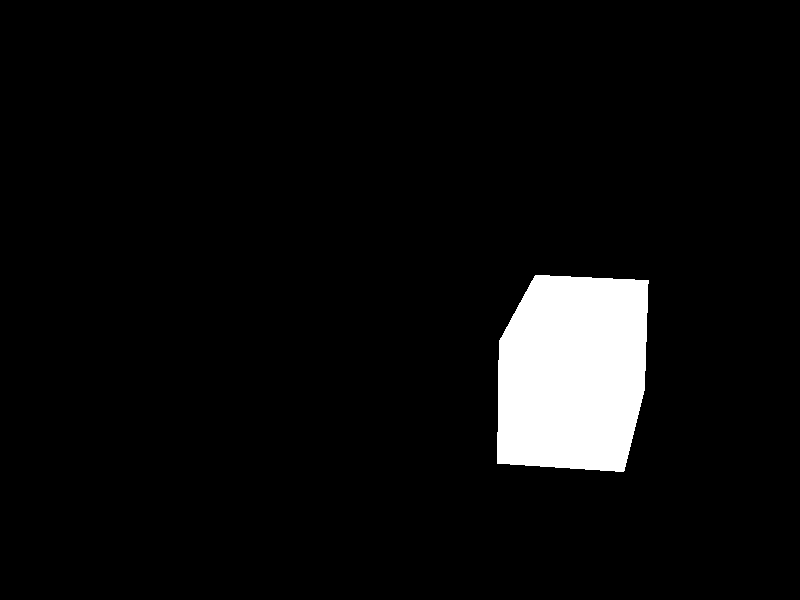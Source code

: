 // This work is licensed under the Creative Commons Attribution 3.0 Unported License.
// To view a copy of this license, visit http://creativecommons.org/licenses/by/3.0/
// or send a letter to Creative Commons, 444 Castro Street, Suite 900, Mountain View,
// California, 94041, USA.

// Persistence of Vision Raytracer Scene Description File
// File: trace2.pov
// Last updated: 8/25/01
// Author: Chris Huff
// Description: pins on a height field...animated.
//
// -w320 -h240
// -w800 -h600 +a0.3
//
//*******************************************

#version 3.6;

#declare GridXRes = 160;
#declare GridZRes = 16;
// Total # of pins will be GridXRes*GridZRes...be careful
//not to use too high of a number.
#declare PinHeight = 0.25;

#include "functions.inc"
#include "math.inc"
#include "consts.inc"
#include "colors.inc"

//-------------------------------------------

global_settings {
  assumed_gamma 1.0
}

#default {finish {ambient 0 diffuse 1}}

#declare CamLoc = < 3, 4,-15>;

camera {
	location CamLoc
        right     x*image_width/image_height
	look_at < 0, 0, 0>
	angle 24
}

light_source {CamLoc color White*0.35}
light_source {<-50, 150,-75> color White}
//-------------------------------------------

#declare Land =
isosurface {
	function {y}
	threshold 0
	max_gradient 1.75
	contained_by {box {<1,-1,-1.1>, < 2, 1, 1.1>}}
//	translate y*0.75
}

union {
	#declare J = 0;
	#while(J < GridXRes)
		#declare K = 0;
		#while(K < GridZRes)
			#declare stPt = <2*J/(GridXRes-1) - 1, 10, 2*K/(GridZRes-1) - 1>;
			#declare iNorm = y;
			#declare iPt = trace(Land, stPt, -y, iNorm);
			#if(!VZero(iNorm))
				cylinder {iPt, iPt + iNorm*PinHeight, 0.01}
			#end
			#declare K = K + 1;
		#end
		#declare J = J + 100;
	#end
	texture {
		pigment {color Green}
		finish {
			specular 1
		}
	}
}

object {Land
	texture {
		pigment {color White}
		finish {
			specular 1
		}
	}
}
//*******************************************

